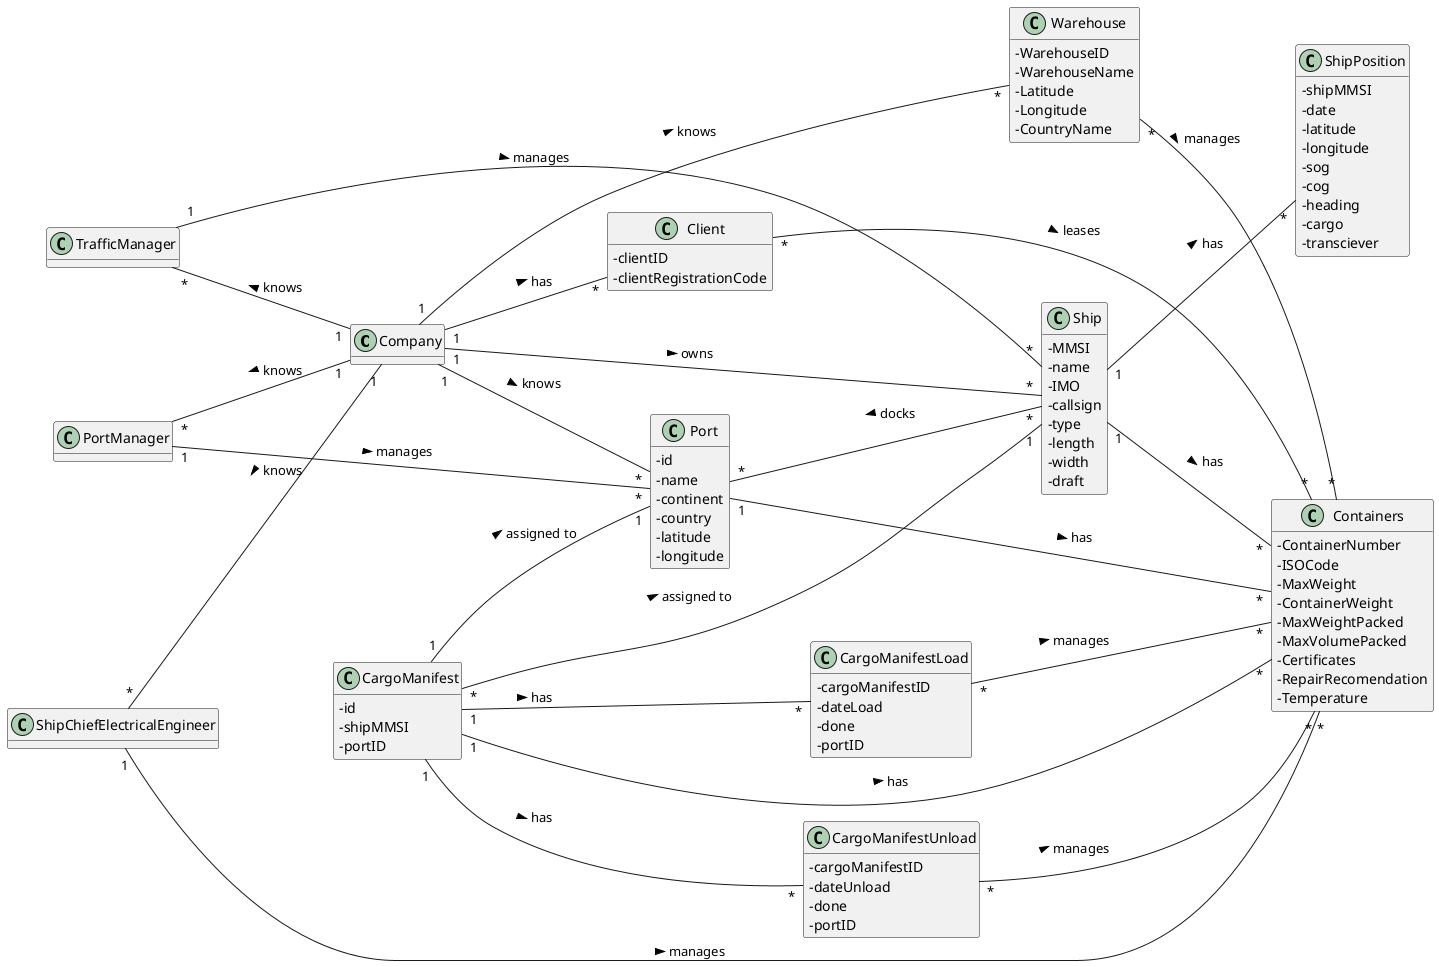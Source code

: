 @startuml
hide methods
left to right direction
skinparam classAttributeIconSize 0


class Company {
  
}

class Ship{
-MMSI
-name
-IMO
-callsign
-type
-length
-width
-draft
}

class Containers{
-ContainerNumber
-ISOCode
-MaxWeight
-ContainerWeight
-MaxWeightPacked
-MaxVolumePacked
-Certificates
-RepairRecomendation
-Temperature
}

class ShipPosition {
   -shipMMSI
   -date
   -latitude
   -longitude
   -sog
   -cog
   -heading
   -cargo
   -transciever
}

class Port{
-id
-name
-continent
-country
-latitude
-longitude
}

class TrafficManager{
}

class PortManager{
}

class ShipChiefElectricalEngineer{
}

class CargoManifest{
-id
-shipMMSI
-portID
}

class Warehouse{
-WarehouseID
-WarehouseName
-Latitude
-Longitude
-CountryName
}

class CargoManifestLoad{
-cargoManifestID
-dateLoad
-done
-portID
}

class CargoManifestUnload{
-cargoManifestID
-dateUnload
-done
-portID
}

class Client {
-clientID
-clientRegistrationCode
}

TrafficManager "*" -- "1" Company : knows <
TrafficManager "1" -- "*" Ship : manages >
Company "1" -- "*" Ship : owns >
Ship "1" -- "*" ShipPosition : has >
PortManager "*" -- "1" Company : knows <
PortManager "1" -- "*" Port : manages >
Company "1" -- "*" Port : knows >
Port "*" -- "*" Ship : docks <
Port "1" -- "*" Containers: has >
Ship "1" -- "*" Containers: has >
CargoManifest "*" -- "1" Ship : assigned to >
CargoManifest "1" -- "*" Containers : has >
CargoManifest "1" -- "1" Port: assigned to >
ShipChiefElectricalEngineer "*" -- "1" Company : knows <
ShipChiefElectricalEngineer "1" -- "*" Containers : manages >
Company "1" -- "*" Warehouse : knows >
Warehouse "*" -- "*" Containers : manages >
CargoManifest "1" -- "*" CargoManifestLoad : has >
CargoManifest "1" -- "*" CargoManifestUnload : has >
CargoManifestLoad "*" -- "*" Containers : manages >
CargoManifestUnload "*" -- "*" Containers : manages >
Company "1" -- "*" Client : has >
Client "*" -- "*" Containers : leases >

@enduml